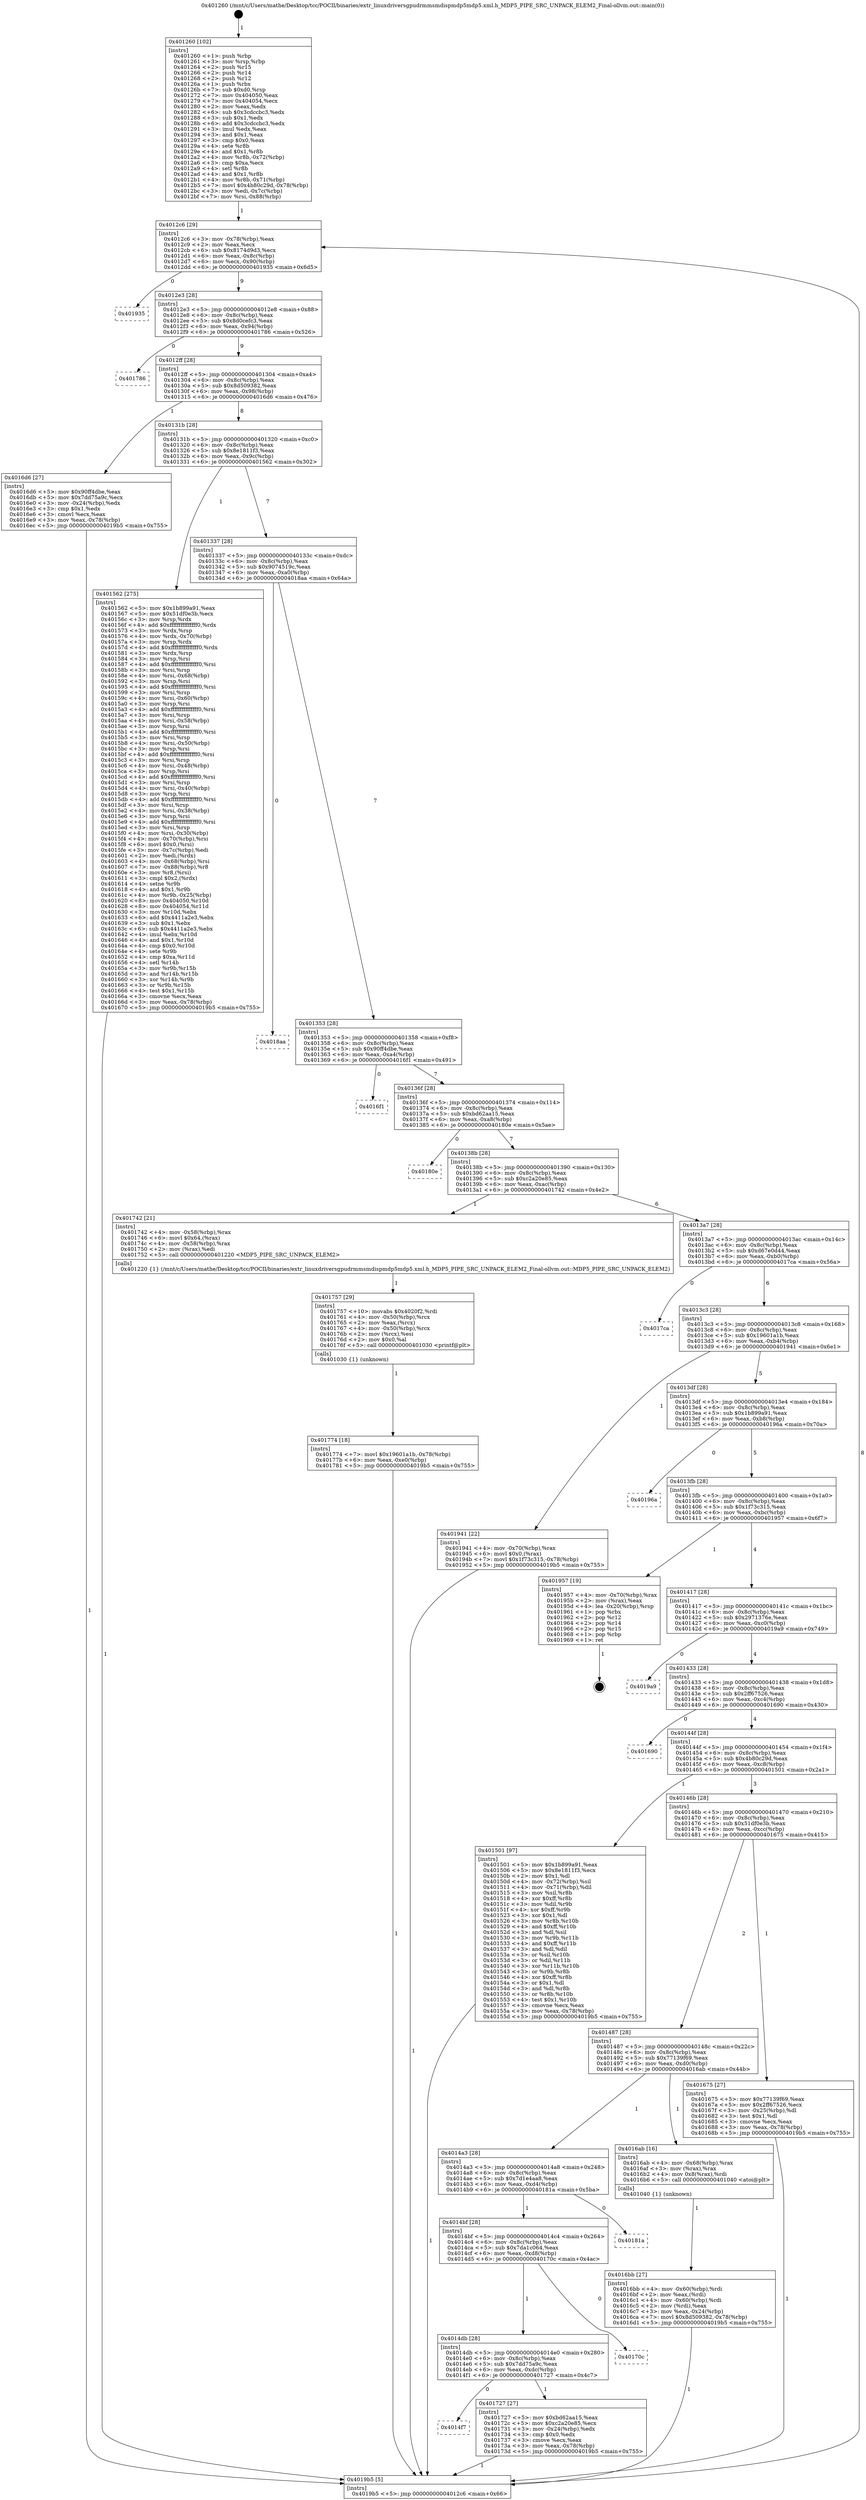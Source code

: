 digraph "0x401260" {
  label = "0x401260 (/mnt/c/Users/mathe/Desktop/tcc/POCII/binaries/extr_linuxdriversgpudrmmsmdispmdp5mdp5.xml.h_MDP5_PIPE_SRC_UNPACK_ELEM2_Final-ollvm.out::main(0))"
  labelloc = "t"
  node[shape=record]

  Entry [label="",width=0.3,height=0.3,shape=circle,fillcolor=black,style=filled]
  "0x4012c6" [label="{
     0x4012c6 [29]\l
     | [instrs]\l
     &nbsp;&nbsp;0x4012c6 \<+3\>: mov -0x78(%rbp),%eax\l
     &nbsp;&nbsp;0x4012c9 \<+2\>: mov %eax,%ecx\l
     &nbsp;&nbsp;0x4012cb \<+6\>: sub $0x8174d9d3,%ecx\l
     &nbsp;&nbsp;0x4012d1 \<+6\>: mov %eax,-0x8c(%rbp)\l
     &nbsp;&nbsp;0x4012d7 \<+6\>: mov %ecx,-0x90(%rbp)\l
     &nbsp;&nbsp;0x4012dd \<+6\>: je 0000000000401935 \<main+0x6d5\>\l
  }"]
  "0x401935" [label="{
     0x401935\l
  }", style=dashed]
  "0x4012e3" [label="{
     0x4012e3 [28]\l
     | [instrs]\l
     &nbsp;&nbsp;0x4012e3 \<+5\>: jmp 00000000004012e8 \<main+0x88\>\l
     &nbsp;&nbsp;0x4012e8 \<+6\>: mov -0x8c(%rbp),%eax\l
     &nbsp;&nbsp;0x4012ee \<+5\>: sub $0x8d0cefc3,%eax\l
     &nbsp;&nbsp;0x4012f3 \<+6\>: mov %eax,-0x94(%rbp)\l
     &nbsp;&nbsp;0x4012f9 \<+6\>: je 0000000000401786 \<main+0x526\>\l
  }"]
  Exit [label="",width=0.3,height=0.3,shape=circle,fillcolor=black,style=filled,peripheries=2]
  "0x401786" [label="{
     0x401786\l
  }", style=dashed]
  "0x4012ff" [label="{
     0x4012ff [28]\l
     | [instrs]\l
     &nbsp;&nbsp;0x4012ff \<+5\>: jmp 0000000000401304 \<main+0xa4\>\l
     &nbsp;&nbsp;0x401304 \<+6\>: mov -0x8c(%rbp),%eax\l
     &nbsp;&nbsp;0x40130a \<+5\>: sub $0x8d509382,%eax\l
     &nbsp;&nbsp;0x40130f \<+6\>: mov %eax,-0x98(%rbp)\l
     &nbsp;&nbsp;0x401315 \<+6\>: je 00000000004016d6 \<main+0x476\>\l
  }"]
  "0x401774" [label="{
     0x401774 [18]\l
     | [instrs]\l
     &nbsp;&nbsp;0x401774 \<+7\>: movl $0x19601a1b,-0x78(%rbp)\l
     &nbsp;&nbsp;0x40177b \<+6\>: mov %eax,-0xe0(%rbp)\l
     &nbsp;&nbsp;0x401781 \<+5\>: jmp 00000000004019b5 \<main+0x755\>\l
  }"]
  "0x4016d6" [label="{
     0x4016d6 [27]\l
     | [instrs]\l
     &nbsp;&nbsp;0x4016d6 \<+5\>: mov $0x90ff4dbe,%eax\l
     &nbsp;&nbsp;0x4016db \<+5\>: mov $0x7dd75a9c,%ecx\l
     &nbsp;&nbsp;0x4016e0 \<+3\>: mov -0x24(%rbp),%edx\l
     &nbsp;&nbsp;0x4016e3 \<+3\>: cmp $0x1,%edx\l
     &nbsp;&nbsp;0x4016e6 \<+3\>: cmovl %ecx,%eax\l
     &nbsp;&nbsp;0x4016e9 \<+3\>: mov %eax,-0x78(%rbp)\l
     &nbsp;&nbsp;0x4016ec \<+5\>: jmp 00000000004019b5 \<main+0x755\>\l
  }"]
  "0x40131b" [label="{
     0x40131b [28]\l
     | [instrs]\l
     &nbsp;&nbsp;0x40131b \<+5\>: jmp 0000000000401320 \<main+0xc0\>\l
     &nbsp;&nbsp;0x401320 \<+6\>: mov -0x8c(%rbp),%eax\l
     &nbsp;&nbsp;0x401326 \<+5\>: sub $0x8e1811f3,%eax\l
     &nbsp;&nbsp;0x40132b \<+6\>: mov %eax,-0x9c(%rbp)\l
     &nbsp;&nbsp;0x401331 \<+6\>: je 0000000000401562 \<main+0x302\>\l
  }"]
  "0x401757" [label="{
     0x401757 [29]\l
     | [instrs]\l
     &nbsp;&nbsp;0x401757 \<+10\>: movabs $0x4020f2,%rdi\l
     &nbsp;&nbsp;0x401761 \<+4\>: mov -0x50(%rbp),%rcx\l
     &nbsp;&nbsp;0x401765 \<+2\>: mov %eax,(%rcx)\l
     &nbsp;&nbsp;0x401767 \<+4\>: mov -0x50(%rbp),%rcx\l
     &nbsp;&nbsp;0x40176b \<+2\>: mov (%rcx),%esi\l
     &nbsp;&nbsp;0x40176d \<+2\>: mov $0x0,%al\l
     &nbsp;&nbsp;0x40176f \<+5\>: call 0000000000401030 \<printf@plt\>\l
     | [calls]\l
     &nbsp;&nbsp;0x401030 \{1\} (unknown)\l
  }"]
  "0x401562" [label="{
     0x401562 [275]\l
     | [instrs]\l
     &nbsp;&nbsp;0x401562 \<+5\>: mov $0x1b899a91,%eax\l
     &nbsp;&nbsp;0x401567 \<+5\>: mov $0x51df0e3b,%ecx\l
     &nbsp;&nbsp;0x40156c \<+3\>: mov %rsp,%rdx\l
     &nbsp;&nbsp;0x40156f \<+4\>: add $0xfffffffffffffff0,%rdx\l
     &nbsp;&nbsp;0x401573 \<+3\>: mov %rdx,%rsp\l
     &nbsp;&nbsp;0x401576 \<+4\>: mov %rdx,-0x70(%rbp)\l
     &nbsp;&nbsp;0x40157a \<+3\>: mov %rsp,%rdx\l
     &nbsp;&nbsp;0x40157d \<+4\>: add $0xfffffffffffffff0,%rdx\l
     &nbsp;&nbsp;0x401581 \<+3\>: mov %rdx,%rsp\l
     &nbsp;&nbsp;0x401584 \<+3\>: mov %rsp,%rsi\l
     &nbsp;&nbsp;0x401587 \<+4\>: add $0xfffffffffffffff0,%rsi\l
     &nbsp;&nbsp;0x40158b \<+3\>: mov %rsi,%rsp\l
     &nbsp;&nbsp;0x40158e \<+4\>: mov %rsi,-0x68(%rbp)\l
     &nbsp;&nbsp;0x401592 \<+3\>: mov %rsp,%rsi\l
     &nbsp;&nbsp;0x401595 \<+4\>: add $0xfffffffffffffff0,%rsi\l
     &nbsp;&nbsp;0x401599 \<+3\>: mov %rsi,%rsp\l
     &nbsp;&nbsp;0x40159c \<+4\>: mov %rsi,-0x60(%rbp)\l
     &nbsp;&nbsp;0x4015a0 \<+3\>: mov %rsp,%rsi\l
     &nbsp;&nbsp;0x4015a3 \<+4\>: add $0xfffffffffffffff0,%rsi\l
     &nbsp;&nbsp;0x4015a7 \<+3\>: mov %rsi,%rsp\l
     &nbsp;&nbsp;0x4015aa \<+4\>: mov %rsi,-0x58(%rbp)\l
     &nbsp;&nbsp;0x4015ae \<+3\>: mov %rsp,%rsi\l
     &nbsp;&nbsp;0x4015b1 \<+4\>: add $0xfffffffffffffff0,%rsi\l
     &nbsp;&nbsp;0x4015b5 \<+3\>: mov %rsi,%rsp\l
     &nbsp;&nbsp;0x4015b8 \<+4\>: mov %rsi,-0x50(%rbp)\l
     &nbsp;&nbsp;0x4015bc \<+3\>: mov %rsp,%rsi\l
     &nbsp;&nbsp;0x4015bf \<+4\>: add $0xfffffffffffffff0,%rsi\l
     &nbsp;&nbsp;0x4015c3 \<+3\>: mov %rsi,%rsp\l
     &nbsp;&nbsp;0x4015c6 \<+4\>: mov %rsi,-0x48(%rbp)\l
     &nbsp;&nbsp;0x4015ca \<+3\>: mov %rsp,%rsi\l
     &nbsp;&nbsp;0x4015cd \<+4\>: add $0xfffffffffffffff0,%rsi\l
     &nbsp;&nbsp;0x4015d1 \<+3\>: mov %rsi,%rsp\l
     &nbsp;&nbsp;0x4015d4 \<+4\>: mov %rsi,-0x40(%rbp)\l
     &nbsp;&nbsp;0x4015d8 \<+3\>: mov %rsp,%rsi\l
     &nbsp;&nbsp;0x4015db \<+4\>: add $0xfffffffffffffff0,%rsi\l
     &nbsp;&nbsp;0x4015df \<+3\>: mov %rsi,%rsp\l
     &nbsp;&nbsp;0x4015e2 \<+4\>: mov %rsi,-0x38(%rbp)\l
     &nbsp;&nbsp;0x4015e6 \<+3\>: mov %rsp,%rsi\l
     &nbsp;&nbsp;0x4015e9 \<+4\>: add $0xfffffffffffffff0,%rsi\l
     &nbsp;&nbsp;0x4015ed \<+3\>: mov %rsi,%rsp\l
     &nbsp;&nbsp;0x4015f0 \<+4\>: mov %rsi,-0x30(%rbp)\l
     &nbsp;&nbsp;0x4015f4 \<+4\>: mov -0x70(%rbp),%rsi\l
     &nbsp;&nbsp;0x4015f8 \<+6\>: movl $0x0,(%rsi)\l
     &nbsp;&nbsp;0x4015fe \<+3\>: mov -0x7c(%rbp),%edi\l
     &nbsp;&nbsp;0x401601 \<+2\>: mov %edi,(%rdx)\l
     &nbsp;&nbsp;0x401603 \<+4\>: mov -0x68(%rbp),%rsi\l
     &nbsp;&nbsp;0x401607 \<+7\>: mov -0x88(%rbp),%r8\l
     &nbsp;&nbsp;0x40160e \<+3\>: mov %r8,(%rsi)\l
     &nbsp;&nbsp;0x401611 \<+3\>: cmpl $0x2,(%rdx)\l
     &nbsp;&nbsp;0x401614 \<+4\>: setne %r9b\l
     &nbsp;&nbsp;0x401618 \<+4\>: and $0x1,%r9b\l
     &nbsp;&nbsp;0x40161c \<+4\>: mov %r9b,-0x25(%rbp)\l
     &nbsp;&nbsp;0x401620 \<+8\>: mov 0x404050,%r10d\l
     &nbsp;&nbsp;0x401628 \<+8\>: mov 0x404054,%r11d\l
     &nbsp;&nbsp;0x401630 \<+3\>: mov %r10d,%ebx\l
     &nbsp;&nbsp;0x401633 \<+6\>: add $0x4411a2e3,%ebx\l
     &nbsp;&nbsp;0x401639 \<+3\>: sub $0x1,%ebx\l
     &nbsp;&nbsp;0x40163c \<+6\>: sub $0x4411a2e3,%ebx\l
     &nbsp;&nbsp;0x401642 \<+4\>: imul %ebx,%r10d\l
     &nbsp;&nbsp;0x401646 \<+4\>: and $0x1,%r10d\l
     &nbsp;&nbsp;0x40164a \<+4\>: cmp $0x0,%r10d\l
     &nbsp;&nbsp;0x40164e \<+4\>: sete %r9b\l
     &nbsp;&nbsp;0x401652 \<+4\>: cmp $0xa,%r11d\l
     &nbsp;&nbsp;0x401656 \<+4\>: setl %r14b\l
     &nbsp;&nbsp;0x40165a \<+3\>: mov %r9b,%r15b\l
     &nbsp;&nbsp;0x40165d \<+3\>: and %r14b,%r15b\l
     &nbsp;&nbsp;0x401660 \<+3\>: xor %r14b,%r9b\l
     &nbsp;&nbsp;0x401663 \<+3\>: or %r9b,%r15b\l
     &nbsp;&nbsp;0x401666 \<+4\>: test $0x1,%r15b\l
     &nbsp;&nbsp;0x40166a \<+3\>: cmovne %ecx,%eax\l
     &nbsp;&nbsp;0x40166d \<+3\>: mov %eax,-0x78(%rbp)\l
     &nbsp;&nbsp;0x401670 \<+5\>: jmp 00000000004019b5 \<main+0x755\>\l
  }"]
  "0x401337" [label="{
     0x401337 [28]\l
     | [instrs]\l
     &nbsp;&nbsp;0x401337 \<+5\>: jmp 000000000040133c \<main+0xdc\>\l
     &nbsp;&nbsp;0x40133c \<+6\>: mov -0x8c(%rbp),%eax\l
     &nbsp;&nbsp;0x401342 \<+5\>: sub $0x9074519c,%eax\l
     &nbsp;&nbsp;0x401347 \<+6\>: mov %eax,-0xa0(%rbp)\l
     &nbsp;&nbsp;0x40134d \<+6\>: je 00000000004018aa \<main+0x64a\>\l
  }"]
  "0x4014f7" [label="{
     0x4014f7\l
  }", style=dashed]
  "0x4018aa" [label="{
     0x4018aa\l
  }", style=dashed]
  "0x401353" [label="{
     0x401353 [28]\l
     | [instrs]\l
     &nbsp;&nbsp;0x401353 \<+5\>: jmp 0000000000401358 \<main+0xf8\>\l
     &nbsp;&nbsp;0x401358 \<+6\>: mov -0x8c(%rbp),%eax\l
     &nbsp;&nbsp;0x40135e \<+5\>: sub $0x90ff4dbe,%eax\l
     &nbsp;&nbsp;0x401363 \<+6\>: mov %eax,-0xa4(%rbp)\l
     &nbsp;&nbsp;0x401369 \<+6\>: je 00000000004016f1 \<main+0x491\>\l
  }"]
  "0x401727" [label="{
     0x401727 [27]\l
     | [instrs]\l
     &nbsp;&nbsp;0x401727 \<+5\>: mov $0xbd62aa15,%eax\l
     &nbsp;&nbsp;0x40172c \<+5\>: mov $0xc2a20e85,%ecx\l
     &nbsp;&nbsp;0x401731 \<+3\>: mov -0x24(%rbp),%edx\l
     &nbsp;&nbsp;0x401734 \<+3\>: cmp $0x0,%edx\l
     &nbsp;&nbsp;0x401737 \<+3\>: cmove %ecx,%eax\l
     &nbsp;&nbsp;0x40173a \<+3\>: mov %eax,-0x78(%rbp)\l
     &nbsp;&nbsp;0x40173d \<+5\>: jmp 00000000004019b5 \<main+0x755\>\l
  }"]
  "0x4016f1" [label="{
     0x4016f1\l
  }", style=dashed]
  "0x40136f" [label="{
     0x40136f [28]\l
     | [instrs]\l
     &nbsp;&nbsp;0x40136f \<+5\>: jmp 0000000000401374 \<main+0x114\>\l
     &nbsp;&nbsp;0x401374 \<+6\>: mov -0x8c(%rbp),%eax\l
     &nbsp;&nbsp;0x40137a \<+5\>: sub $0xbd62aa15,%eax\l
     &nbsp;&nbsp;0x40137f \<+6\>: mov %eax,-0xa8(%rbp)\l
     &nbsp;&nbsp;0x401385 \<+6\>: je 000000000040180e \<main+0x5ae\>\l
  }"]
  "0x4014db" [label="{
     0x4014db [28]\l
     | [instrs]\l
     &nbsp;&nbsp;0x4014db \<+5\>: jmp 00000000004014e0 \<main+0x280\>\l
     &nbsp;&nbsp;0x4014e0 \<+6\>: mov -0x8c(%rbp),%eax\l
     &nbsp;&nbsp;0x4014e6 \<+5\>: sub $0x7dd75a9c,%eax\l
     &nbsp;&nbsp;0x4014eb \<+6\>: mov %eax,-0xdc(%rbp)\l
     &nbsp;&nbsp;0x4014f1 \<+6\>: je 0000000000401727 \<main+0x4c7\>\l
  }"]
  "0x40180e" [label="{
     0x40180e\l
  }", style=dashed]
  "0x40138b" [label="{
     0x40138b [28]\l
     | [instrs]\l
     &nbsp;&nbsp;0x40138b \<+5\>: jmp 0000000000401390 \<main+0x130\>\l
     &nbsp;&nbsp;0x401390 \<+6\>: mov -0x8c(%rbp),%eax\l
     &nbsp;&nbsp;0x401396 \<+5\>: sub $0xc2a20e85,%eax\l
     &nbsp;&nbsp;0x40139b \<+6\>: mov %eax,-0xac(%rbp)\l
     &nbsp;&nbsp;0x4013a1 \<+6\>: je 0000000000401742 \<main+0x4e2\>\l
  }"]
  "0x40170c" [label="{
     0x40170c\l
  }", style=dashed]
  "0x401742" [label="{
     0x401742 [21]\l
     | [instrs]\l
     &nbsp;&nbsp;0x401742 \<+4\>: mov -0x58(%rbp),%rax\l
     &nbsp;&nbsp;0x401746 \<+6\>: movl $0x64,(%rax)\l
     &nbsp;&nbsp;0x40174c \<+4\>: mov -0x58(%rbp),%rax\l
     &nbsp;&nbsp;0x401750 \<+2\>: mov (%rax),%edi\l
     &nbsp;&nbsp;0x401752 \<+5\>: call 0000000000401220 \<MDP5_PIPE_SRC_UNPACK_ELEM2\>\l
     | [calls]\l
     &nbsp;&nbsp;0x401220 \{1\} (/mnt/c/Users/mathe/Desktop/tcc/POCII/binaries/extr_linuxdriversgpudrmmsmdispmdp5mdp5.xml.h_MDP5_PIPE_SRC_UNPACK_ELEM2_Final-ollvm.out::MDP5_PIPE_SRC_UNPACK_ELEM2)\l
  }"]
  "0x4013a7" [label="{
     0x4013a7 [28]\l
     | [instrs]\l
     &nbsp;&nbsp;0x4013a7 \<+5\>: jmp 00000000004013ac \<main+0x14c\>\l
     &nbsp;&nbsp;0x4013ac \<+6\>: mov -0x8c(%rbp),%eax\l
     &nbsp;&nbsp;0x4013b2 \<+5\>: sub $0xd67e0d44,%eax\l
     &nbsp;&nbsp;0x4013b7 \<+6\>: mov %eax,-0xb0(%rbp)\l
     &nbsp;&nbsp;0x4013bd \<+6\>: je 00000000004017ca \<main+0x56a\>\l
  }"]
  "0x4014bf" [label="{
     0x4014bf [28]\l
     | [instrs]\l
     &nbsp;&nbsp;0x4014bf \<+5\>: jmp 00000000004014c4 \<main+0x264\>\l
     &nbsp;&nbsp;0x4014c4 \<+6\>: mov -0x8c(%rbp),%eax\l
     &nbsp;&nbsp;0x4014ca \<+5\>: sub $0x7da1c064,%eax\l
     &nbsp;&nbsp;0x4014cf \<+6\>: mov %eax,-0xd8(%rbp)\l
     &nbsp;&nbsp;0x4014d5 \<+6\>: je 000000000040170c \<main+0x4ac\>\l
  }"]
  "0x4017ca" [label="{
     0x4017ca\l
  }", style=dashed]
  "0x4013c3" [label="{
     0x4013c3 [28]\l
     | [instrs]\l
     &nbsp;&nbsp;0x4013c3 \<+5\>: jmp 00000000004013c8 \<main+0x168\>\l
     &nbsp;&nbsp;0x4013c8 \<+6\>: mov -0x8c(%rbp),%eax\l
     &nbsp;&nbsp;0x4013ce \<+5\>: sub $0x19601a1b,%eax\l
     &nbsp;&nbsp;0x4013d3 \<+6\>: mov %eax,-0xb4(%rbp)\l
     &nbsp;&nbsp;0x4013d9 \<+6\>: je 0000000000401941 \<main+0x6e1\>\l
  }"]
  "0x40181a" [label="{
     0x40181a\l
  }", style=dashed]
  "0x401941" [label="{
     0x401941 [22]\l
     | [instrs]\l
     &nbsp;&nbsp;0x401941 \<+4\>: mov -0x70(%rbp),%rax\l
     &nbsp;&nbsp;0x401945 \<+6\>: movl $0x0,(%rax)\l
     &nbsp;&nbsp;0x40194b \<+7\>: movl $0x1f73c315,-0x78(%rbp)\l
     &nbsp;&nbsp;0x401952 \<+5\>: jmp 00000000004019b5 \<main+0x755\>\l
  }"]
  "0x4013df" [label="{
     0x4013df [28]\l
     | [instrs]\l
     &nbsp;&nbsp;0x4013df \<+5\>: jmp 00000000004013e4 \<main+0x184\>\l
     &nbsp;&nbsp;0x4013e4 \<+6\>: mov -0x8c(%rbp),%eax\l
     &nbsp;&nbsp;0x4013ea \<+5\>: sub $0x1b899a91,%eax\l
     &nbsp;&nbsp;0x4013ef \<+6\>: mov %eax,-0xb8(%rbp)\l
     &nbsp;&nbsp;0x4013f5 \<+6\>: je 000000000040196a \<main+0x70a\>\l
  }"]
  "0x4016bb" [label="{
     0x4016bb [27]\l
     | [instrs]\l
     &nbsp;&nbsp;0x4016bb \<+4\>: mov -0x60(%rbp),%rdi\l
     &nbsp;&nbsp;0x4016bf \<+2\>: mov %eax,(%rdi)\l
     &nbsp;&nbsp;0x4016c1 \<+4\>: mov -0x60(%rbp),%rdi\l
     &nbsp;&nbsp;0x4016c5 \<+2\>: mov (%rdi),%eax\l
     &nbsp;&nbsp;0x4016c7 \<+3\>: mov %eax,-0x24(%rbp)\l
     &nbsp;&nbsp;0x4016ca \<+7\>: movl $0x8d509382,-0x78(%rbp)\l
     &nbsp;&nbsp;0x4016d1 \<+5\>: jmp 00000000004019b5 \<main+0x755\>\l
  }"]
  "0x40196a" [label="{
     0x40196a\l
  }", style=dashed]
  "0x4013fb" [label="{
     0x4013fb [28]\l
     | [instrs]\l
     &nbsp;&nbsp;0x4013fb \<+5\>: jmp 0000000000401400 \<main+0x1a0\>\l
     &nbsp;&nbsp;0x401400 \<+6\>: mov -0x8c(%rbp),%eax\l
     &nbsp;&nbsp;0x401406 \<+5\>: sub $0x1f73c315,%eax\l
     &nbsp;&nbsp;0x40140b \<+6\>: mov %eax,-0xbc(%rbp)\l
     &nbsp;&nbsp;0x401411 \<+6\>: je 0000000000401957 \<main+0x6f7\>\l
  }"]
  "0x4014a3" [label="{
     0x4014a3 [28]\l
     | [instrs]\l
     &nbsp;&nbsp;0x4014a3 \<+5\>: jmp 00000000004014a8 \<main+0x248\>\l
     &nbsp;&nbsp;0x4014a8 \<+6\>: mov -0x8c(%rbp),%eax\l
     &nbsp;&nbsp;0x4014ae \<+5\>: sub $0x7d1e4aa8,%eax\l
     &nbsp;&nbsp;0x4014b3 \<+6\>: mov %eax,-0xd4(%rbp)\l
     &nbsp;&nbsp;0x4014b9 \<+6\>: je 000000000040181a \<main+0x5ba\>\l
  }"]
  "0x401957" [label="{
     0x401957 [19]\l
     | [instrs]\l
     &nbsp;&nbsp;0x401957 \<+4\>: mov -0x70(%rbp),%rax\l
     &nbsp;&nbsp;0x40195b \<+2\>: mov (%rax),%eax\l
     &nbsp;&nbsp;0x40195d \<+4\>: lea -0x20(%rbp),%rsp\l
     &nbsp;&nbsp;0x401961 \<+1\>: pop %rbx\l
     &nbsp;&nbsp;0x401962 \<+2\>: pop %r12\l
     &nbsp;&nbsp;0x401964 \<+2\>: pop %r14\l
     &nbsp;&nbsp;0x401966 \<+2\>: pop %r15\l
     &nbsp;&nbsp;0x401968 \<+1\>: pop %rbp\l
     &nbsp;&nbsp;0x401969 \<+1\>: ret\l
  }"]
  "0x401417" [label="{
     0x401417 [28]\l
     | [instrs]\l
     &nbsp;&nbsp;0x401417 \<+5\>: jmp 000000000040141c \<main+0x1bc\>\l
     &nbsp;&nbsp;0x40141c \<+6\>: mov -0x8c(%rbp),%eax\l
     &nbsp;&nbsp;0x401422 \<+5\>: sub $0x2971376e,%eax\l
     &nbsp;&nbsp;0x401427 \<+6\>: mov %eax,-0xc0(%rbp)\l
     &nbsp;&nbsp;0x40142d \<+6\>: je 00000000004019a9 \<main+0x749\>\l
  }"]
  "0x4016ab" [label="{
     0x4016ab [16]\l
     | [instrs]\l
     &nbsp;&nbsp;0x4016ab \<+4\>: mov -0x68(%rbp),%rax\l
     &nbsp;&nbsp;0x4016af \<+3\>: mov (%rax),%rax\l
     &nbsp;&nbsp;0x4016b2 \<+4\>: mov 0x8(%rax),%rdi\l
     &nbsp;&nbsp;0x4016b6 \<+5\>: call 0000000000401040 \<atoi@plt\>\l
     | [calls]\l
     &nbsp;&nbsp;0x401040 \{1\} (unknown)\l
  }"]
  "0x4019a9" [label="{
     0x4019a9\l
  }", style=dashed]
  "0x401433" [label="{
     0x401433 [28]\l
     | [instrs]\l
     &nbsp;&nbsp;0x401433 \<+5\>: jmp 0000000000401438 \<main+0x1d8\>\l
     &nbsp;&nbsp;0x401438 \<+6\>: mov -0x8c(%rbp),%eax\l
     &nbsp;&nbsp;0x40143e \<+5\>: sub $0x2ff67526,%eax\l
     &nbsp;&nbsp;0x401443 \<+6\>: mov %eax,-0xc4(%rbp)\l
     &nbsp;&nbsp;0x401449 \<+6\>: je 0000000000401690 \<main+0x430\>\l
  }"]
  "0x401487" [label="{
     0x401487 [28]\l
     | [instrs]\l
     &nbsp;&nbsp;0x401487 \<+5\>: jmp 000000000040148c \<main+0x22c\>\l
     &nbsp;&nbsp;0x40148c \<+6\>: mov -0x8c(%rbp),%eax\l
     &nbsp;&nbsp;0x401492 \<+5\>: sub $0x77139f69,%eax\l
     &nbsp;&nbsp;0x401497 \<+6\>: mov %eax,-0xd0(%rbp)\l
     &nbsp;&nbsp;0x40149d \<+6\>: je 00000000004016ab \<main+0x44b\>\l
  }"]
  "0x401690" [label="{
     0x401690\l
  }", style=dashed]
  "0x40144f" [label="{
     0x40144f [28]\l
     | [instrs]\l
     &nbsp;&nbsp;0x40144f \<+5\>: jmp 0000000000401454 \<main+0x1f4\>\l
     &nbsp;&nbsp;0x401454 \<+6\>: mov -0x8c(%rbp),%eax\l
     &nbsp;&nbsp;0x40145a \<+5\>: sub $0x4b80c29d,%eax\l
     &nbsp;&nbsp;0x40145f \<+6\>: mov %eax,-0xc8(%rbp)\l
     &nbsp;&nbsp;0x401465 \<+6\>: je 0000000000401501 \<main+0x2a1\>\l
  }"]
  "0x401675" [label="{
     0x401675 [27]\l
     | [instrs]\l
     &nbsp;&nbsp;0x401675 \<+5\>: mov $0x77139f69,%eax\l
     &nbsp;&nbsp;0x40167a \<+5\>: mov $0x2ff67526,%ecx\l
     &nbsp;&nbsp;0x40167f \<+3\>: mov -0x25(%rbp),%dl\l
     &nbsp;&nbsp;0x401682 \<+3\>: test $0x1,%dl\l
     &nbsp;&nbsp;0x401685 \<+3\>: cmovne %ecx,%eax\l
     &nbsp;&nbsp;0x401688 \<+3\>: mov %eax,-0x78(%rbp)\l
     &nbsp;&nbsp;0x40168b \<+5\>: jmp 00000000004019b5 \<main+0x755\>\l
  }"]
  "0x401501" [label="{
     0x401501 [97]\l
     | [instrs]\l
     &nbsp;&nbsp;0x401501 \<+5\>: mov $0x1b899a91,%eax\l
     &nbsp;&nbsp;0x401506 \<+5\>: mov $0x8e1811f3,%ecx\l
     &nbsp;&nbsp;0x40150b \<+2\>: mov $0x1,%dl\l
     &nbsp;&nbsp;0x40150d \<+4\>: mov -0x72(%rbp),%sil\l
     &nbsp;&nbsp;0x401511 \<+4\>: mov -0x71(%rbp),%dil\l
     &nbsp;&nbsp;0x401515 \<+3\>: mov %sil,%r8b\l
     &nbsp;&nbsp;0x401518 \<+4\>: xor $0xff,%r8b\l
     &nbsp;&nbsp;0x40151c \<+3\>: mov %dil,%r9b\l
     &nbsp;&nbsp;0x40151f \<+4\>: xor $0xff,%r9b\l
     &nbsp;&nbsp;0x401523 \<+3\>: xor $0x1,%dl\l
     &nbsp;&nbsp;0x401526 \<+3\>: mov %r8b,%r10b\l
     &nbsp;&nbsp;0x401529 \<+4\>: and $0xff,%r10b\l
     &nbsp;&nbsp;0x40152d \<+3\>: and %dl,%sil\l
     &nbsp;&nbsp;0x401530 \<+3\>: mov %r9b,%r11b\l
     &nbsp;&nbsp;0x401533 \<+4\>: and $0xff,%r11b\l
     &nbsp;&nbsp;0x401537 \<+3\>: and %dl,%dil\l
     &nbsp;&nbsp;0x40153a \<+3\>: or %sil,%r10b\l
     &nbsp;&nbsp;0x40153d \<+3\>: or %dil,%r11b\l
     &nbsp;&nbsp;0x401540 \<+3\>: xor %r11b,%r10b\l
     &nbsp;&nbsp;0x401543 \<+3\>: or %r9b,%r8b\l
     &nbsp;&nbsp;0x401546 \<+4\>: xor $0xff,%r8b\l
     &nbsp;&nbsp;0x40154a \<+3\>: or $0x1,%dl\l
     &nbsp;&nbsp;0x40154d \<+3\>: and %dl,%r8b\l
     &nbsp;&nbsp;0x401550 \<+3\>: or %r8b,%r10b\l
     &nbsp;&nbsp;0x401553 \<+4\>: test $0x1,%r10b\l
     &nbsp;&nbsp;0x401557 \<+3\>: cmovne %ecx,%eax\l
     &nbsp;&nbsp;0x40155a \<+3\>: mov %eax,-0x78(%rbp)\l
     &nbsp;&nbsp;0x40155d \<+5\>: jmp 00000000004019b5 \<main+0x755\>\l
  }"]
  "0x40146b" [label="{
     0x40146b [28]\l
     | [instrs]\l
     &nbsp;&nbsp;0x40146b \<+5\>: jmp 0000000000401470 \<main+0x210\>\l
     &nbsp;&nbsp;0x401470 \<+6\>: mov -0x8c(%rbp),%eax\l
     &nbsp;&nbsp;0x401476 \<+5\>: sub $0x51df0e3b,%eax\l
     &nbsp;&nbsp;0x40147b \<+6\>: mov %eax,-0xcc(%rbp)\l
     &nbsp;&nbsp;0x401481 \<+6\>: je 0000000000401675 \<main+0x415\>\l
  }"]
  "0x4019b5" [label="{
     0x4019b5 [5]\l
     | [instrs]\l
     &nbsp;&nbsp;0x4019b5 \<+5\>: jmp 00000000004012c6 \<main+0x66\>\l
  }"]
  "0x401260" [label="{
     0x401260 [102]\l
     | [instrs]\l
     &nbsp;&nbsp;0x401260 \<+1\>: push %rbp\l
     &nbsp;&nbsp;0x401261 \<+3\>: mov %rsp,%rbp\l
     &nbsp;&nbsp;0x401264 \<+2\>: push %r15\l
     &nbsp;&nbsp;0x401266 \<+2\>: push %r14\l
     &nbsp;&nbsp;0x401268 \<+2\>: push %r12\l
     &nbsp;&nbsp;0x40126a \<+1\>: push %rbx\l
     &nbsp;&nbsp;0x40126b \<+7\>: sub $0xd0,%rsp\l
     &nbsp;&nbsp;0x401272 \<+7\>: mov 0x404050,%eax\l
     &nbsp;&nbsp;0x401279 \<+7\>: mov 0x404054,%ecx\l
     &nbsp;&nbsp;0x401280 \<+2\>: mov %eax,%edx\l
     &nbsp;&nbsp;0x401282 \<+6\>: sub $0x3cdccbc3,%edx\l
     &nbsp;&nbsp;0x401288 \<+3\>: sub $0x1,%edx\l
     &nbsp;&nbsp;0x40128b \<+6\>: add $0x3cdccbc3,%edx\l
     &nbsp;&nbsp;0x401291 \<+3\>: imul %edx,%eax\l
     &nbsp;&nbsp;0x401294 \<+3\>: and $0x1,%eax\l
     &nbsp;&nbsp;0x401297 \<+3\>: cmp $0x0,%eax\l
     &nbsp;&nbsp;0x40129a \<+4\>: sete %r8b\l
     &nbsp;&nbsp;0x40129e \<+4\>: and $0x1,%r8b\l
     &nbsp;&nbsp;0x4012a2 \<+4\>: mov %r8b,-0x72(%rbp)\l
     &nbsp;&nbsp;0x4012a6 \<+3\>: cmp $0xa,%ecx\l
     &nbsp;&nbsp;0x4012a9 \<+4\>: setl %r8b\l
     &nbsp;&nbsp;0x4012ad \<+4\>: and $0x1,%r8b\l
     &nbsp;&nbsp;0x4012b1 \<+4\>: mov %r8b,-0x71(%rbp)\l
     &nbsp;&nbsp;0x4012b5 \<+7\>: movl $0x4b80c29d,-0x78(%rbp)\l
     &nbsp;&nbsp;0x4012bc \<+3\>: mov %edi,-0x7c(%rbp)\l
     &nbsp;&nbsp;0x4012bf \<+7\>: mov %rsi,-0x88(%rbp)\l
  }"]
  Entry -> "0x401260" [label=" 1"]
  "0x4012c6" -> "0x401935" [label=" 0"]
  "0x4012c6" -> "0x4012e3" [label=" 9"]
  "0x401957" -> Exit [label=" 1"]
  "0x4012e3" -> "0x401786" [label=" 0"]
  "0x4012e3" -> "0x4012ff" [label=" 9"]
  "0x401941" -> "0x4019b5" [label=" 1"]
  "0x4012ff" -> "0x4016d6" [label=" 1"]
  "0x4012ff" -> "0x40131b" [label=" 8"]
  "0x401774" -> "0x4019b5" [label=" 1"]
  "0x40131b" -> "0x401562" [label=" 1"]
  "0x40131b" -> "0x401337" [label=" 7"]
  "0x401757" -> "0x401774" [label=" 1"]
  "0x401337" -> "0x4018aa" [label=" 0"]
  "0x401337" -> "0x401353" [label=" 7"]
  "0x401742" -> "0x401757" [label=" 1"]
  "0x401353" -> "0x4016f1" [label=" 0"]
  "0x401353" -> "0x40136f" [label=" 7"]
  "0x401727" -> "0x4019b5" [label=" 1"]
  "0x40136f" -> "0x40180e" [label=" 0"]
  "0x40136f" -> "0x40138b" [label=" 7"]
  "0x4014db" -> "0x401727" [label=" 1"]
  "0x40138b" -> "0x401742" [label=" 1"]
  "0x40138b" -> "0x4013a7" [label=" 6"]
  "0x4014db" -> "0x4014f7" [label=" 0"]
  "0x4013a7" -> "0x4017ca" [label=" 0"]
  "0x4013a7" -> "0x4013c3" [label=" 6"]
  "0x4014bf" -> "0x40170c" [label=" 0"]
  "0x4013c3" -> "0x401941" [label=" 1"]
  "0x4013c3" -> "0x4013df" [label=" 5"]
  "0x4014bf" -> "0x4014db" [label=" 1"]
  "0x4013df" -> "0x40196a" [label=" 0"]
  "0x4013df" -> "0x4013fb" [label=" 5"]
  "0x4014a3" -> "0x40181a" [label=" 0"]
  "0x4013fb" -> "0x401957" [label=" 1"]
  "0x4013fb" -> "0x401417" [label=" 4"]
  "0x4014a3" -> "0x4014bf" [label=" 1"]
  "0x401417" -> "0x4019a9" [label=" 0"]
  "0x401417" -> "0x401433" [label=" 4"]
  "0x4016d6" -> "0x4019b5" [label=" 1"]
  "0x401433" -> "0x401690" [label=" 0"]
  "0x401433" -> "0x40144f" [label=" 4"]
  "0x4016ab" -> "0x4016bb" [label=" 1"]
  "0x40144f" -> "0x401501" [label=" 1"]
  "0x40144f" -> "0x40146b" [label=" 3"]
  "0x401501" -> "0x4019b5" [label=" 1"]
  "0x401260" -> "0x4012c6" [label=" 1"]
  "0x4019b5" -> "0x4012c6" [label=" 8"]
  "0x401487" -> "0x4014a3" [label=" 1"]
  "0x401562" -> "0x4019b5" [label=" 1"]
  "0x401487" -> "0x4016ab" [label=" 1"]
  "0x40146b" -> "0x401675" [label=" 1"]
  "0x40146b" -> "0x401487" [label=" 2"]
  "0x401675" -> "0x4019b5" [label=" 1"]
  "0x4016bb" -> "0x4019b5" [label=" 1"]
}
